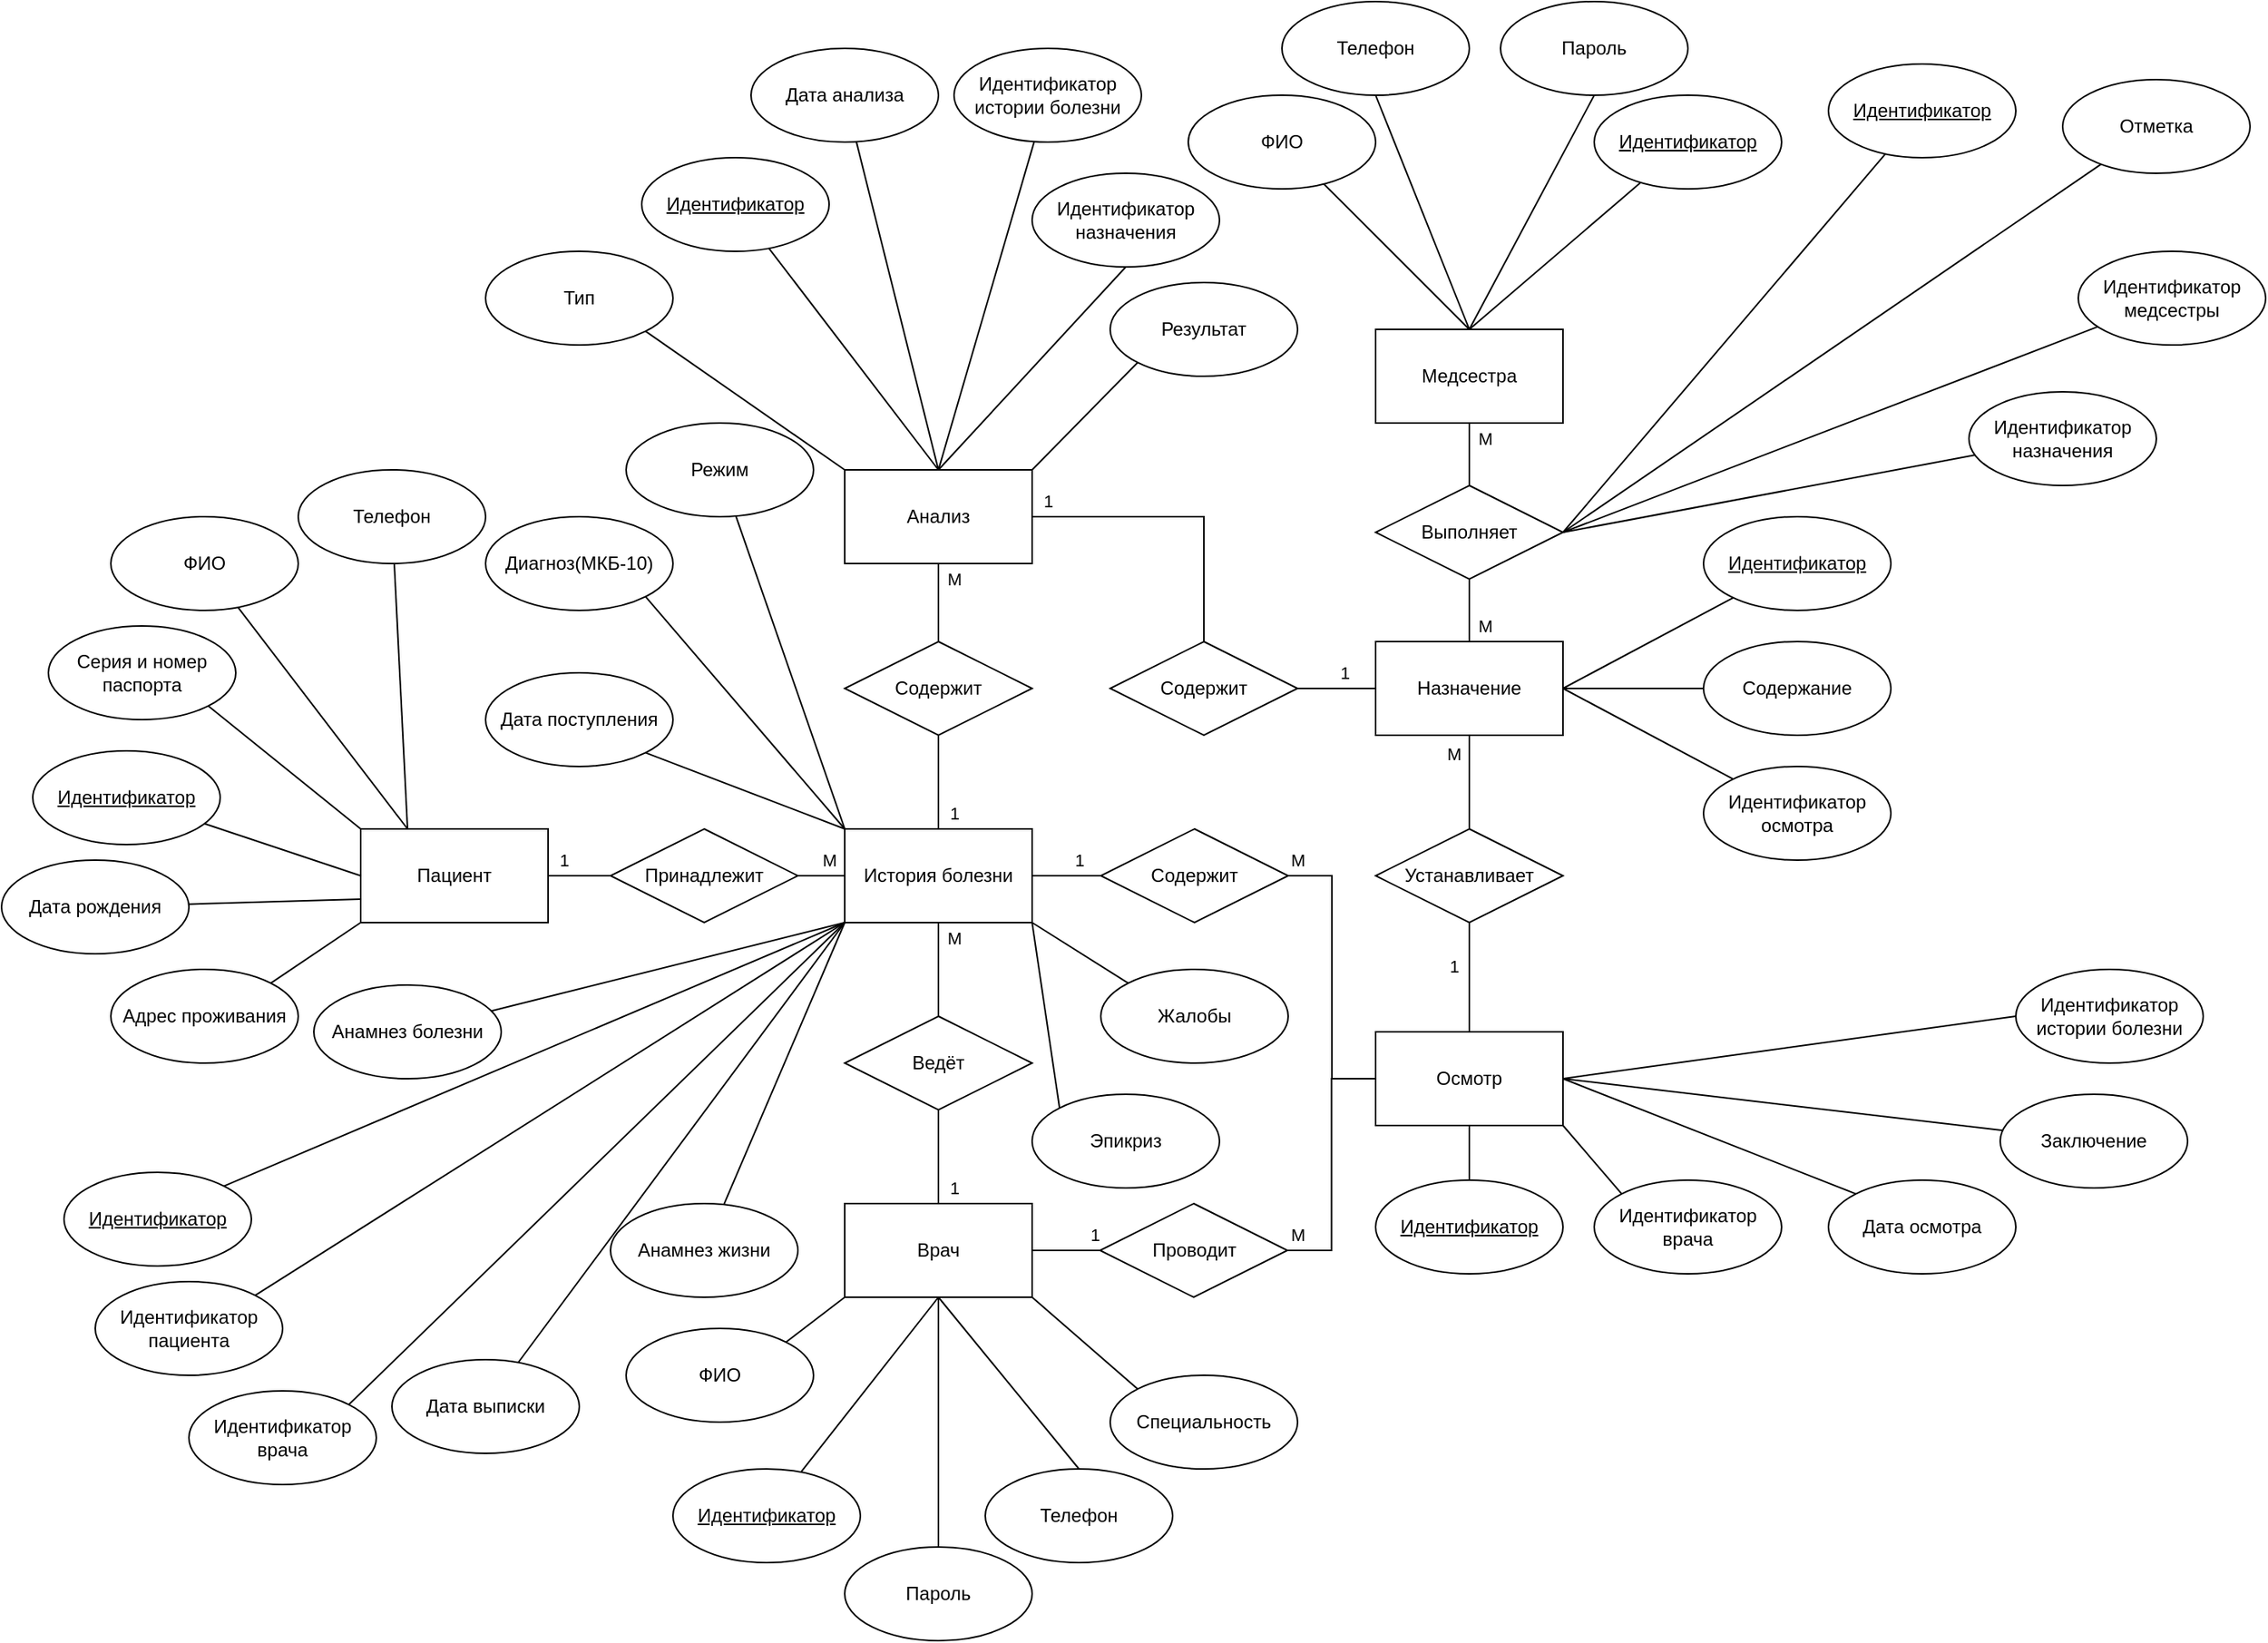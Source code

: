 <mxfile version="23.1.5" type="device">
  <diagram name="Страница — 1" id="YeDJCERSgLuDIS_r1-tO">
    <mxGraphModel dx="2514" dy="2209" grid="1" gridSize="10" guides="1" tooltips="1" connect="1" arrows="1" fold="1" page="1" pageScale="1" pageWidth="827" pageHeight="1169" math="0" shadow="0">
      <root>
        <mxCell id="0" />
        <mxCell id="1" parent="0" />
        <mxCell id="ureETH7xmbNXMge06_gJ-22" value="1" style="edgeStyle=orthogonalEdgeStyle;rounded=0;orthogonalLoop=1;jettySize=auto;html=1;entryX=0;entryY=0.5;entryDx=0;entryDy=0;endArrow=none;endFill=0;" edge="1" parent="1" source="ureETH7xmbNXMge06_gJ-1" target="ureETH7xmbNXMge06_gJ-21">
          <mxGeometry x="-0.5" y="10" relative="1" as="geometry">
            <mxPoint as="offset" />
          </mxGeometry>
        </mxCell>
        <mxCell id="ureETH7xmbNXMge06_gJ-1" value="Пациент" style="rounded=0;whiteSpace=wrap;html=1;" vertex="1" parent="1">
          <mxGeometry x="-60" y="300" width="120" height="60" as="geometry" />
        </mxCell>
        <mxCell id="ureETH7xmbNXMge06_gJ-52" value="1" style="edgeStyle=orthogonalEdgeStyle;rounded=0;orthogonalLoop=1;jettySize=auto;html=1;entryX=0;entryY=0.5;entryDx=0;entryDy=0;endArrow=none;endFill=0;" edge="1" parent="1" source="ureETH7xmbNXMge06_gJ-2" target="ureETH7xmbNXMge06_gJ-50">
          <mxGeometry x="0.364" y="10" relative="1" as="geometry">
            <mxPoint as="offset" />
          </mxGeometry>
        </mxCell>
        <mxCell id="ureETH7xmbNXMge06_gJ-2" value="История болезни" style="rounded=0;whiteSpace=wrap;html=1;" vertex="1" parent="1">
          <mxGeometry x="250" y="300" width="120" height="60" as="geometry" />
        </mxCell>
        <mxCell id="ureETH7xmbNXMge06_gJ-36" value="1" style="edgeStyle=orthogonalEdgeStyle;rounded=0;orthogonalLoop=1;jettySize=auto;html=1;entryX=0.5;entryY=1;entryDx=0;entryDy=0;endArrow=none;endFill=0;" edge="1" parent="1" source="ureETH7xmbNXMge06_gJ-3" target="ureETH7xmbNXMge06_gJ-35">
          <mxGeometry x="0.2" y="10" relative="1" as="geometry">
            <Array as="points" />
            <mxPoint as="offset" />
          </mxGeometry>
        </mxCell>
        <mxCell id="ureETH7xmbNXMge06_gJ-3" value="Осмотр" style="rounded=0;whiteSpace=wrap;html=1;" vertex="1" parent="1">
          <mxGeometry x="590" y="430" width="120" height="60" as="geometry" />
        </mxCell>
        <mxCell id="ureETH7xmbNXMge06_gJ-61" value="1" style="edgeStyle=orthogonalEdgeStyle;rounded=0;orthogonalLoop=1;jettySize=auto;html=1;entryX=1;entryY=0.5;entryDx=0;entryDy=0;endArrow=none;endFill=0;" edge="1" parent="1" source="ureETH7xmbNXMge06_gJ-6" target="ureETH7xmbNXMge06_gJ-60">
          <mxGeometry x="-0.2" y="-10" relative="1" as="geometry">
            <mxPoint as="offset" />
          </mxGeometry>
        </mxCell>
        <mxCell id="ureETH7xmbNXMge06_gJ-6" value="Назначение" style="rounded=0;whiteSpace=wrap;html=1;" vertex="1" parent="1">
          <mxGeometry x="590" y="180" width="120" height="60" as="geometry" />
        </mxCell>
        <mxCell id="ureETH7xmbNXMge06_gJ-57" value="М" style="edgeStyle=orthogonalEdgeStyle;rounded=0;orthogonalLoop=1;jettySize=auto;html=1;entryX=0.5;entryY=0;entryDx=0;entryDy=0;endArrow=none;endFill=0;" edge="1" parent="1" source="ureETH7xmbNXMge06_gJ-7" target="ureETH7xmbNXMge06_gJ-28">
          <mxGeometry x="-0.6" y="10" relative="1" as="geometry">
            <mxPoint as="offset" />
          </mxGeometry>
        </mxCell>
        <mxCell id="ureETH7xmbNXMge06_gJ-7" value="Анализ" style="rounded=0;whiteSpace=wrap;html=1;" vertex="1" parent="1">
          <mxGeometry x="250" y="70" width="120" height="60" as="geometry" />
        </mxCell>
        <mxCell id="ureETH7xmbNXMge06_gJ-55" value="М" style="edgeStyle=orthogonalEdgeStyle;rounded=0;orthogonalLoop=1;jettySize=auto;html=1;entryX=0.5;entryY=0;entryDx=0;entryDy=0;endArrow=none;endFill=0;" edge="1" parent="1" source="ureETH7xmbNXMge06_gJ-8" target="ureETH7xmbNXMge06_gJ-25">
          <mxGeometry x="-0.5" y="10" relative="1" as="geometry">
            <mxPoint as="offset" />
          </mxGeometry>
        </mxCell>
        <mxCell id="ureETH7xmbNXMge06_gJ-8" value="Медсестра" style="rounded=0;whiteSpace=wrap;html=1;" vertex="1" parent="1">
          <mxGeometry x="590" y="-20" width="120" height="60" as="geometry" />
        </mxCell>
        <mxCell id="ureETH7xmbNXMge06_gJ-18" value="1" style="edgeStyle=orthogonalEdgeStyle;rounded=0;orthogonalLoop=1;jettySize=auto;html=1;entryX=0.5;entryY=1;entryDx=0;entryDy=0;endArrow=none;endFill=0;" edge="1" parent="1" source="ureETH7xmbNXMge06_gJ-9" target="ureETH7xmbNXMge06_gJ-17">
          <mxGeometry x="-0.667" y="-10" relative="1" as="geometry">
            <mxPoint as="offset" />
          </mxGeometry>
        </mxCell>
        <mxCell id="ureETH7xmbNXMge06_gJ-51" value="1" style="edgeStyle=orthogonalEdgeStyle;rounded=0;orthogonalLoop=1;jettySize=auto;html=1;entryX=0;entryY=0.5;entryDx=0;entryDy=0;endArrow=none;endFill=0;" edge="1" parent="1" source="ureETH7xmbNXMge06_gJ-9" target="ureETH7xmbNXMge06_gJ-29">
          <mxGeometry x="0.839" y="10" relative="1" as="geometry">
            <mxPoint as="offset" />
          </mxGeometry>
        </mxCell>
        <mxCell id="ureETH7xmbNXMge06_gJ-9" value="Врач" style="rounded=0;whiteSpace=wrap;html=1;" vertex="1" parent="1">
          <mxGeometry x="250" y="540" width="120" height="60" as="geometry" />
        </mxCell>
        <mxCell id="ureETH7xmbNXMge06_gJ-19" value="М" style="edgeStyle=orthogonalEdgeStyle;rounded=0;orthogonalLoop=1;jettySize=auto;html=1;entryX=0.5;entryY=1;entryDx=0;entryDy=0;endArrow=none;endFill=0;" edge="1" parent="1" source="ureETH7xmbNXMge06_gJ-17" target="ureETH7xmbNXMge06_gJ-2">
          <mxGeometry x="0.667" y="-10" relative="1" as="geometry">
            <mxPoint as="offset" />
          </mxGeometry>
        </mxCell>
        <mxCell id="ureETH7xmbNXMge06_gJ-17" value="Ведёт" style="rhombus;whiteSpace=wrap;html=1;" vertex="1" parent="1">
          <mxGeometry x="250" y="420" width="120" height="60" as="geometry" />
        </mxCell>
        <mxCell id="ureETH7xmbNXMge06_gJ-23" value="М" style="edgeStyle=orthogonalEdgeStyle;rounded=0;orthogonalLoop=1;jettySize=auto;html=1;entryX=0;entryY=0.5;entryDx=0;entryDy=0;endArrow=none;endFill=0;" edge="1" parent="1" source="ureETH7xmbNXMge06_gJ-21" target="ureETH7xmbNXMge06_gJ-2">
          <mxGeometry x="0.6" y="10" relative="1" as="geometry">
            <mxPoint as="offset" />
          </mxGeometry>
        </mxCell>
        <mxCell id="ureETH7xmbNXMge06_gJ-21" value="Принадлежит" style="rhombus;whiteSpace=wrap;html=1;" vertex="1" parent="1">
          <mxGeometry x="100" y="300" width="120" height="60" as="geometry" />
        </mxCell>
        <mxCell id="ureETH7xmbNXMge06_gJ-56" value="М" style="edgeStyle=orthogonalEdgeStyle;rounded=0;orthogonalLoop=1;jettySize=auto;html=1;entryX=0.5;entryY=0;entryDx=0;entryDy=0;endArrow=none;endFill=0;" edge="1" parent="1" source="ureETH7xmbNXMge06_gJ-25" target="ureETH7xmbNXMge06_gJ-6">
          <mxGeometry x="0.5" y="10" relative="1" as="geometry">
            <mxPoint as="offset" />
          </mxGeometry>
        </mxCell>
        <mxCell id="ureETH7xmbNXMge06_gJ-25" value="Выполняет" style="rhombus;whiteSpace=wrap;html=1;" vertex="1" parent="1">
          <mxGeometry x="590" y="80" width="120" height="60" as="geometry" />
        </mxCell>
        <mxCell id="ureETH7xmbNXMge06_gJ-58" value="1" style="edgeStyle=orthogonalEdgeStyle;rounded=0;orthogonalLoop=1;jettySize=auto;html=1;entryX=0.5;entryY=0;entryDx=0;entryDy=0;endArrow=none;endFill=0;" edge="1" parent="1" source="ureETH7xmbNXMge06_gJ-28" target="ureETH7xmbNXMge06_gJ-2">
          <mxGeometry x="0.667" y="10" relative="1" as="geometry">
            <mxPoint as="offset" />
          </mxGeometry>
        </mxCell>
        <mxCell id="ureETH7xmbNXMge06_gJ-28" value="Содержит" style="rhombus;whiteSpace=wrap;html=1;" vertex="1" parent="1">
          <mxGeometry x="250" y="180" width="120" height="60" as="geometry" />
        </mxCell>
        <mxCell id="ureETH7xmbNXMge06_gJ-34" value="М" style="edgeStyle=orthogonalEdgeStyle;rounded=0;orthogonalLoop=1;jettySize=auto;html=1;entryX=0;entryY=0.5;entryDx=0;entryDy=0;endArrow=none;endFill=0;" edge="1" parent="1" source="ureETH7xmbNXMge06_gJ-29" target="ureETH7xmbNXMge06_gJ-3">
          <mxGeometry x="-0.922" y="10" relative="1" as="geometry">
            <mxPoint as="offset" />
          </mxGeometry>
        </mxCell>
        <mxCell id="ureETH7xmbNXMge06_gJ-29" value="Проводит" style="rhombus;whiteSpace=wrap;html=1;" vertex="1" parent="1">
          <mxGeometry x="413.5" y="540" width="120" height="60" as="geometry" />
        </mxCell>
        <mxCell id="ureETH7xmbNXMge06_gJ-37" value="М" style="edgeStyle=orthogonalEdgeStyle;rounded=0;orthogonalLoop=1;jettySize=auto;html=1;entryX=0.5;entryY=1;entryDx=0;entryDy=0;endArrow=none;endFill=0;" edge="1" parent="1" source="ureETH7xmbNXMge06_gJ-35" target="ureETH7xmbNXMge06_gJ-6">
          <mxGeometry x="0.6" y="10" relative="1" as="geometry">
            <Array as="points">
              <mxPoint x="650" y="260" />
              <mxPoint x="650" y="260" />
            </Array>
            <mxPoint as="offset" />
          </mxGeometry>
        </mxCell>
        <mxCell id="ureETH7xmbNXMge06_gJ-35" value="Устанавливает" style="rhombus;whiteSpace=wrap;html=1;" vertex="1" parent="1">
          <mxGeometry x="590" y="300" width="120" height="60" as="geometry" />
        </mxCell>
        <mxCell id="ureETH7xmbNXMge06_gJ-54" value="М" style="edgeStyle=orthogonalEdgeStyle;rounded=0;orthogonalLoop=1;jettySize=auto;html=1;entryX=0;entryY=0.5;entryDx=0;entryDy=0;endArrow=none;endFill=0;" edge="1" parent="1" source="ureETH7xmbNXMge06_gJ-50" target="ureETH7xmbNXMge06_gJ-3">
          <mxGeometry x="-0.935" y="10" relative="1" as="geometry">
            <mxPoint as="offset" />
          </mxGeometry>
        </mxCell>
        <mxCell id="ureETH7xmbNXMge06_gJ-50" value="Содержит" style="rhombus;whiteSpace=wrap;html=1;" vertex="1" parent="1">
          <mxGeometry x="414" y="300" width="120" height="60" as="geometry" />
        </mxCell>
        <mxCell id="ureETH7xmbNXMge06_gJ-62" value="1" style="edgeStyle=orthogonalEdgeStyle;rounded=0;orthogonalLoop=1;jettySize=auto;html=1;entryX=1;entryY=0.5;entryDx=0;entryDy=0;endArrow=none;endFill=0;" edge="1" parent="1" source="ureETH7xmbNXMge06_gJ-60" target="ureETH7xmbNXMge06_gJ-7">
          <mxGeometry x="0.895" y="-10" relative="1" as="geometry">
            <Array as="points">
              <mxPoint x="480" y="100" />
            </Array>
            <mxPoint as="offset" />
          </mxGeometry>
        </mxCell>
        <mxCell id="ureETH7xmbNXMge06_gJ-60" value="Содержит" style="rhombus;whiteSpace=wrap;html=1;" vertex="1" parent="1">
          <mxGeometry x="420" y="180" width="120" height="60" as="geometry" />
        </mxCell>
        <mxCell id="ureETH7xmbNXMge06_gJ-64" style="rounded=0;orthogonalLoop=1;jettySize=auto;html=1;entryX=0;entryY=0.5;entryDx=0;entryDy=0;endArrow=none;endFill=0;" edge="1" parent="1" source="ureETH7xmbNXMge06_gJ-63" target="ureETH7xmbNXMge06_gJ-1">
          <mxGeometry relative="1" as="geometry" />
        </mxCell>
        <mxCell id="ureETH7xmbNXMge06_gJ-63" value="&lt;u&gt;Идентификатор&lt;/u&gt;" style="ellipse;whiteSpace=wrap;html=1;" vertex="1" parent="1">
          <mxGeometry x="-270" y="250" width="120" height="60" as="geometry" />
        </mxCell>
        <mxCell id="ureETH7xmbNXMge06_gJ-66" style="rounded=0;orthogonalLoop=1;jettySize=auto;html=1;entryX=0.5;entryY=1;entryDx=0;entryDy=0;endArrow=none;endFill=0;" edge="1" parent="1" source="ureETH7xmbNXMge06_gJ-65" target="ureETH7xmbNXMge06_gJ-9">
          <mxGeometry relative="1" as="geometry" />
        </mxCell>
        <mxCell id="ureETH7xmbNXMge06_gJ-65" value="&lt;u&gt;Идентификатор&lt;/u&gt;" style="ellipse;whiteSpace=wrap;html=1;" vertex="1" parent="1">
          <mxGeometry x="140" y="710" width="120" height="60" as="geometry" />
        </mxCell>
        <mxCell id="ureETH7xmbNXMge06_gJ-68" style="rounded=0;orthogonalLoop=1;jettySize=auto;html=1;entryX=0.5;entryY=1;entryDx=0;entryDy=0;endArrow=none;endFill=0;" edge="1" parent="1" source="ureETH7xmbNXMge06_gJ-67" target="ureETH7xmbNXMge06_gJ-3">
          <mxGeometry relative="1" as="geometry" />
        </mxCell>
        <mxCell id="ureETH7xmbNXMge06_gJ-67" value="&lt;u&gt;Идентификатор&lt;/u&gt;" style="ellipse;whiteSpace=wrap;html=1;" vertex="1" parent="1">
          <mxGeometry x="590" y="525" width="120" height="60" as="geometry" />
        </mxCell>
        <mxCell id="ureETH7xmbNXMge06_gJ-70" style="rounded=0;orthogonalLoop=1;jettySize=auto;html=1;entryX=1;entryY=0.5;entryDx=0;entryDy=0;endArrow=none;endFill=0;" edge="1" parent="1" source="ureETH7xmbNXMge06_gJ-69" target="ureETH7xmbNXMge06_gJ-6">
          <mxGeometry relative="1" as="geometry" />
        </mxCell>
        <mxCell id="ureETH7xmbNXMge06_gJ-69" value="&lt;u&gt;Идентификатор&lt;/u&gt;" style="ellipse;whiteSpace=wrap;html=1;" vertex="1" parent="1">
          <mxGeometry x="800" y="100" width="120" height="60" as="geometry" />
        </mxCell>
        <mxCell id="ureETH7xmbNXMge06_gJ-72" style="rounded=0;orthogonalLoop=1;jettySize=auto;html=1;entryX=0.5;entryY=0;entryDx=0;entryDy=0;endArrow=none;endFill=0;" edge="1" parent="1" source="ureETH7xmbNXMge06_gJ-71" target="ureETH7xmbNXMge06_gJ-8">
          <mxGeometry relative="1" as="geometry" />
        </mxCell>
        <mxCell id="ureETH7xmbNXMge06_gJ-71" value="&lt;u&gt;Идентификатор&lt;/u&gt;" style="ellipse;whiteSpace=wrap;html=1;" vertex="1" parent="1">
          <mxGeometry x="730" y="-170" width="120" height="60" as="geometry" />
        </mxCell>
        <mxCell id="ureETH7xmbNXMge06_gJ-74" style="rounded=0;orthogonalLoop=1;jettySize=auto;html=1;entryX=0.5;entryY=0;entryDx=0;entryDy=0;endArrow=none;endFill=0;" edge="1" parent="1" source="ureETH7xmbNXMge06_gJ-73" target="ureETH7xmbNXMge06_gJ-7">
          <mxGeometry relative="1" as="geometry" />
        </mxCell>
        <mxCell id="ureETH7xmbNXMge06_gJ-73" value="&lt;u&gt;Идентификатор&lt;/u&gt;" style="ellipse;whiteSpace=wrap;html=1;" vertex="1" parent="1">
          <mxGeometry x="120" y="-130" width="120" height="60" as="geometry" />
        </mxCell>
        <mxCell id="ureETH7xmbNXMge06_gJ-76" style="rounded=0;orthogonalLoop=1;jettySize=auto;html=1;exitX=1;exitY=0;exitDx=0;exitDy=0;entryX=0;entryY=1;entryDx=0;entryDy=0;endArrow=none;endFill=0;" edge="1" parent="1" source="ureETH7xmbNXMge06_gJ-75" target="ureETH7xmbNXMge06_gJ-2">
          <mxGeometry relative="1" as="geometry" />
        </mxCell>
        <mxCell id="ureETH7xmbNXMge06_gJ-75" value="&lt;u&gt;Идентификатор&lt;/u&gt;" style="ellipse;whiteSpace=wrap;html=1;" vertex="1" parent="1">
          <mxGeometry x="-250" y="520" width="120" height="60" as="geometry" />
        </mxCell>
        <mxCell id="ureETH7xmbNXMge06_gJ-81" style="rounded=0;orthogonalLoop=1;jettySize=auto;html=1;exitX=1;exitY=1;exitDx=0;exitDy=0;entryX=0;entryY=0;entryDx=0;entryDy=0;endArrow=none;endFill=0;" edge="1" parent="1" source="ureETH7xmbNXMge06_gJ-77" target="ureETH7xmbNXMge06_gJ-1">
          <mxGeometry relative="1" as="geometry" />
        </mxCell>
        <mxCell id="ureETH7xmbNXMge06_gJ-77" value="Серия и номер паспорта" style="ellipse;whiteSpace=wrap;html=1;" vertex="1" parent="1">
          <mxGeometry x="-260" y="170" width="120" height="60" as="geometry" />
        </mxCell>
        <mxCell id="ureETH7xmbNXMge06_gJ-82" style="rounded=0;orthogonalLoop=1;jettySize=auto;html=1;entryX=0.25;entryY=0;entryDx=0;entryDy=0;endArrow=none;endFill=0;" edge="1" parent="1" source="ureETH7xmbNXMge06_gJ-80" target="ureETH7xmbNXMge06_gJ-1">
          <mxGeometry relative="1" as="geometry" />
        </mxCell>
        <mxCell id="ureETH7xmbNXMge06_gJ-80" value="ФИО" style="ellipse;whiteSpace=wrap;html=1;" vertex="1" parent="1">
          <mxGeometry x="-220" y="100" width="120" height="60" as="geometry" />
        </mxCell>
        <mxCell id="ureETH7xmbNXMge06_gJ-84" style="rounded=0;orthogonalLoop=1;jettySize=auto;html=1;exitX=1;exitY=1;exitDx=0;exitDy=0;entryX=0;entryY=0;entryDx=0;entryDy=0;endArrow=none;endFill=0;" edge="1" parent="1" source="ureETH7xmbNXMge06_gJ-83" target="ureETH7xmbNXMge06_gJ-2">
          <mxGeometry relative="1" as="geometry" />
        </mxCell>
        <mxCell id="ureETH7xmbNXMge06_gJ-83" value="Дата поступления" style="ellipse;whiteSpace=wrap;html=1;" vertex="1" parent="1">
          <mxGeometry x="20" y="200" width="120" height="60" as="geometry" />
        </mxCell>
        <mxCell id="ureETH7xmbNXMge06_gJ-86" style="rounded=0;orthogonalLoop=1;jettySize=auto;html=1;exitX=1;exitY=1;exitDx=0;exitDy=0;endArrow=none;endFill=0;" edge="1" parent="1" source="ureETH7xmbNXMge06_gJ-85">
          <mxGeometry relative="1" as="geometry">
            <mxPoint x="250" y="300" as="targetPoint" />
          </mxGeometry>
        </mxCell>
        <mxCell id="ureETH7xmbNXMge06_gJ-85" value="Диагноз(МКБ-10)" style="ellipse;whiteSpace=wrap;html=1;" vertex="1" parent="1">
          <mxGeometry x="20" y="100" width="120" height="60" as="geometry" />
        </mxCell>
        <mxCell id="ureETH7xmbNXMge06_gJ-90" style="rounded=0;orthogonalLoop=1;jettySize=auto;html=1;endArrow=none;endFill=0;" edge="1" parent="1" source="ureETH7xmbNXMge06_gJ-87">
          <mxGeometry relative="1" as="geometry">
            <mxPoint x="250" y="360" as="targetPoint" />
          </mxGeometry>
        </mxCell>
        <mxCell id="ureETH7xmbNXMge06_gJ-87" value="Анамнез жизни" style="ellipse;whiteSpace=wrap;html=1;" vertex="1" parent="1">
          <mxGeometry x="100" y="540" width="120" height="60" as="geometry" />
        </mxCell>
        <mxCell id="ureETH7xmbNXMge06_gJ-89" style="rounded=0;orthogonalLoop=1;jettySize=auto;html=1;endArrow=none;endFill=0;" edge="1" parent="1" source="ureETH7xmbNXMge06_gJ-88">
          <mxGeometry relative="1" as="geometry">
            <mxPoint x="250" y="360" as="targetPoint" />
          </mxGeometry>
        </mxCell>
        <mxCell id="ureETH7xmbNXMge06_gJ-88" value="Анамнез болезни" style="ellipse;whiteSpace=wrap;html=1;" vertex="1" parent="1">
          <mxGeometry x="-90" y="400" width="120" height="60" as="geometry" />
        </mxCell>
        <mxCell id="ureETH7xmbNXMge06_gJ-92" style="rounded=0;orthogonalLoop=1;jettySize=auto;html=1;exitX=0;exitY=0;exitDx=0;exitDy=0;entryX=1;entryY=1;entryDx=0;entryDy=0;endArrow=none;endFill=0;" edge="1" parent="1" source="ureETH7xmbNXMge06_gJ-91" target="ureETH7xmbNXMge06_gJ-2">
          <mxGeometry relative="1" as="geometry" />
        </mxCell>
        <mxCell id="ureETH7xmbNXMge06_gJ-91" value="Жалобы" style="ellipse;whiteSpace=wrap;html=1;" vertex="1" parent="1">
          <mxGeometry x="414" y="390" width="120" height="60" as="geometry" />
        </mxCell>
        <mxCell id="ureETH7xmbNXMge06_gJ-94" style="rounded=0;orthogonalLoop=1;jettySize=auto;html=1;entryX=0;entryY=0;entryDx=0;entryDy=0;endArrow=none;endFill=0;" edge="1" parent="1" source="ureETH7xmbNXMge06_gJ-93" target="ureETH7xmbNXMge06_gJ-2">
          <mxGeometry relative="1" as="geometry" />
        </mxCell>
        <mxCell id="ureETH7xmbNXMge06_gJ-93" value="Режим" style="ellipse;whiteSpace=wrap;html=1;" vertex="1" parent="1">
          <mxGeometry x="110" y="40" width="120" height="60" as="geometry" />
        </mxCell>
        <mxCell id="ureETH7xmbNXMge06_gJ-97" style="rounded=0;orthogonalLoop=1;jettySize=auto;html=1;exitX=0;exitY=0;exitDx=0;exitDy=0;entryX=1;entryY=1;entryDx=0;entryDy=0;endArrow=none;endFill=0;" edge="1" parent="1" source="ureETH7xmbNXMge06_gJ-96" target="ureETH7xmbNXMge06_gJ-2">
          <mxGeometry relative="1" as="geometry" />
        </mxCell>
        <mxCell id="ureETH7xmbNXMge06_gJ-96" value="Эпикриз" style="ellipse;whiteSpace=wrap;html=1;" vertex="1" parent="1">
          <mxGeometry x="370" y="470" width="120" height="60" as="geometry" />
        </mxCell>
        <mxCell id="ureETH7xmbNXMge06_gJ-106" style="rounded=0;orthogonalLoop=1;jettySize=auto;html=1;exitX=1;exitY=0;exitDx=0;exitDy=0;entryX=0;entryY=1;entryDx=0;entryDy=0;endArrow=none;endFill=0;" edge="1" parent="1" source="ureETH7xmbNXMge06_gJ-98" target="ureETH7xmbNXMge06_gJ-9">
          <mxGeometry relative="1" as="geometry" />
        </mxCell>
        <mxCell id="ureETH7xmbNXMge06_gJ-98" value="ФИО" style="ellipse;whiteSpace=wrap;html=1;" vertex="1" parent="1">
          <mxGeometry x="110" y="620" width="120" height="60" as="geometry" />
        </mxCell>
        <mxCell id="ureETH7xmbNXMge06_gJ-107" style="rounded=0;orthogonalLoop=1;jettySize=auto;html=1;exitX=0;exitY=0;exitDx=0;exitDy=0;entryX=1;entryY=1;entryDx=0;entryDy=0;endArrow=none;endFill=0;" edge="1" parent="1" source="ureETH7xmbNXMge06_gJ-99" target="ureETH7xmbNXMge06_gJ-9">
          <mxGeometry relative="1" as="geometry" />
        </mxCell>
        <mxCell id="ureETH7xmbNXMge06_gJ-99" value="Специальность" style="ellipse;whiteSpace=wrap;html=1;" vertex="1" parent="1">
          <mxGeometry x="420" y="650" width="120" height="60" as="geometry" />
        </mxCell>
        <mxCell id="ureETH7xmbNXMge06_gJ-109" style="rounded=0;orthogonalLoop=1;jettySize=auto;html=1;exitX=0.5;exitY=0;exitDx=0;exitDy=0;entryX=0.5;entryY=1;entryDx=0;entryDy=0;endArrow=none;endFill=0;" edge="1" parent="1" source="ureETH7xmbNXMge06_gJ-100" target="ureETH7xmbNXMge06_gJ-9">
          <mxGeometry relative="1" as="geometry" />
        </mxCell>
        <mxCell id="ureETH7xmbNXMge06_gJ-100" value="Телефон" style="ellipse;whiteSpace=wrap;html=1;" vertex="1" parent="1">
          <mxGeometry x="340" y="710" width="120" height="60" as="geometry" />
        </mxCell>
        <mxCell id="ureETH7xmbNXMge06_gJ-103" style="rounded=0;orthogonalLoop=1;jettySize=auto;html=1;exitX=1;exitY=0;exitDx=0;exitDy=0;entryX=0;entryY=1;entryDx=0;entryDy=0;endArrow=none;endFill=0;" edge="1" parent="1" source="ureETH7xmbNXMge06_gJ-102" target="ureETH7xmbNXMge06_gJ-1">
          <mxGeometry relative="1" as="geometry" />
        </mxCell>
        <mxCell id="ureETH7xmbNXMge06_gJ-102" value="Адрес проживания" style="ellipse;whiteSpace=wrap;html=1;" vertex="1" parent="1">
          <mxGeometry x="-220" y="390" width="120" height="60" as="geometry" />
        </mxCell>
        <mxCell id="ureETH7xmbNXMge06_gJ-112" style="rounded=0;orthogonalLoop=1;jettySize=auto;html=1;entryX=1;entryY=0.5;entryDx=0;entryDy=0;endArrow=none;endFill=0;" edge="1" parent="1" source="ureETH7xmbNXMge06_gJ-105" target="ureETH7xmbNXMge06_gJ-6">
          <mxGeometry relative="1" as="geometry" />
        </mxCell>
        <mxCell id="ureETH7xmbNXMge06_gJ-105" value="Содержание" style="ellipse;whiteSpace=wrap;html=1;" vertex="1" parent="1">
          <mxGeometry x="800" y="180" width="120" height="60" as="geometry" />
        </mxCell>
        <mxCell id="ureETH7xmbNXMge06_gJ-114" style="rounded=0;orthogonalLoop=1;jettySize=auto;html=1;entryX=1;entryY=0.5;entryDx=0;entryDy=0;endArrow=none;endFill=0;" edge="1" parent="1" source="ureETH7xmbNXMge06_gJ-113" target="ureETH7xmbNXMge06_gJ-6">
          <mxGeometry relative="1" as="geometry" />
        </mxCell>
        <mxCell id="ureETH7xmbNXMge06_gJ-113" value="Идентификатор осмотра" style="ellipse;whiteSpace=wrap;html=1;" vertex="1" parent="1">
          <mxGeometry x="800" y="260" width="120" height="60" as="geometry" />
        </mxCell>
        <mxCell id="ureETH7xmbNXMge06_gJ-117" style="rounded=0;orthogonalLoop=1;jettySize=auto;html=1;exitX=1;exitY=1;exitDx=0;exitDy=0;entryX=0;entryY=0;entryDx=0;entryDy=0;endArrow=none;endFill=0;" edge="1" parent="1" source="ureETH7xmbNXMge06_gJ-115" target="ureETH7xmbNXMge06_gJ-7">
          <mxGeometry relative="1" as="geometry" />
        </mxCell>
        <mxCell id="ureETH7xmbNXMge06_gJ-115" value="Тип" style="ellipse;whiteSpace=wrap;html=1;" vertex="1" parent="1">
          <mxGeometry x="20" y="-70" width="120" height="60" as="geometry" />
        </mxCell>
        <mxCell id="ureETH7xmbNXMge06_gJ-118" style="rounded=0;orthogonalLoop=1;jettySize=auto;html=1;exitX=0;exitY=1;exitDx=0;exitDy=0;entryX=1;entryY=0;entryDx=0;entryDy=0;endArrow=none;endFill=0;" edge="1" parent="1" source="ureETH7xmbNXMge06_gJ-116" target="ureETH7xmbNXMge06_gJ-7">
          <mxGeometry relative="1" as="geometry" />
        </mxCell>
        <mxCell id="ureETH7xmbNXMge06_gJ-116" value="Результат" style="ellipse;whiteSpace=wrap;html=1;" vertex="1" parent="1">
          <mxGeometry x="420" y="-50" width="120" height="60" as="geometry" />
        </mxCell>
        <mxCell id="ureETH7xmbNXMge06_gJ-128" style="rounded=0;orthogonalLoop=1;jettySize=auto;html=1;exitX=0.5;exitY=1;exitDx=0;exitDy=0;entryX=0.5;entryY=0;entryDx=0;entryDy=0;endArrow=none;endFill=0;" edge="1" parent="1" source="ureETH7xmbNXMge06_gJ-119" target="ureETH7xmbNXMge06_gJ-7">
          <mxGeometry relative="1" as="geometry" />
        </mxCell>
        <mxCell id="ureETH7xmbNXMge06_gJ-119" value="Идентификатор&lt;br&gt;назначения" style="ellipse;whiteSpace=wrap;html=1;" vertex="1" parent="1">
          <mxGeometry x="370" y="-120" width="120" height="60" as="geometry" />
        </mxCell>
        <mxCell id="ureETH7xmbNXMge06_gJ-121" style="rounded=0;orthogonalLoop=1;jettySize=auto;html=1;entryX=0.5;entryY=0;entryDx=0;entryDy=0;endArrow=none;endFill=0;" edge="1" parent="1" source="ureETH7xmbNXMge06_gJ-120" target="ureETH7xmbNXMge06_gJ-8">
          <mxGeometry relative="1" as="geometry" />
        </mxCell>
        <mxCell id="ureETH7xmbNXMge06_gJ-120" value="ФИО" style="ellipse;whiteSpace=wrap;html=1;" vertex="1" parent="1">
          <mxGeometry x="470" y="-170" width="120" height="60" as="geometry" />
        </mxCell>
        <mxCell id="ureETH7xmbNXMge06_gJ-123" style="rounded=0;orthogonalLoop=1;jettySize=auto;html=1;entryX=1;entryY=0.5;entryDx=0;entryDy=0;endArrow=none;endFill=0;" edge="1" parent="1" source="ureETH7xmbNXMge06_gJ-122" target="ureETH7xmbNXMge06_gJ-25">
          <mxGeometry relative="1" as="geometry" />
        </mxCell>
        <mxCell id="ureETH7xmbNXMge06_gJ-122" value="&lt;u&gt;Идентификатор&lt;/u&gt;" style="ellipse;whiteSpace=wrap;html=1;" vertex="1" parent="1">
          <mxGeometry x="880" y="-190" width="120" height="60" as="geometry" />
        </mxCell>
        <mxCell id="ureETH7xmbNXMge06_gJ-125" style="rounded=0;orthogonalLoop=1;jettySize=auto;html=1;entryX=1;entryY=0.5;entryDx=0;entryDy=0;endArrow=none;endFill=0;" edge="1" parent="1" source="ureETH7xmbNXMge06_gJ-124" target="ureETH7xmbNXMge06_gJ-25">
          <mxGeometry relative="1" as="geometry" />
        </mxCell>
        <mxCell id="ureETH7xmbNXMge06_gJ-124" value="Отметка" style="ellipse;whiteSpace=wrap;html=1;" vertex="1" parent="1">
          <mxGeometry x="1030" y="-180" width="120" height="60" as="geometry" />
        </mxCell>
        <mxCell id="ureETH7xmbNXMge06_gJ-127" style="rounded=0;orthogonalLoop=1;jettySize=auto;html=1;endArrow=none;endFill=0;entryX=1;entryY=0.5;entryDx=0;entryDy=0;" edge="1" parent="1" source="ureETH7xmbNXMge06_gJ-126" target="ureETH7xmbNXMge06_gJ-25">
          <mxGeometry relative="1" as="geometry" />
        </mxCell>
        <mxCell id="ureETH7xmbNXMge06_gJ-126" value="Идентификатор&lt;br&gt;назначения" style="ellipse;whiteSpace=wrap;html=1;" vertex="1" parent="1">
          <mxGeometry x="970" y="20" width="120" height="60" as="geometry" />
        </mxCell>
        <mxCell id="ureETH7xmbNXMge06_gJ-136" style="rounded=0;orthogonalLoop=1;jettySize=auto;html=1;exitX=0;exitY=0;exitDx=0;exitDy=0;entryX=1;entryY=1;entryDx=0;entryDy=0;endArrow=none;endFill=0;" edge="1" parent="1" source="ureETH7xmbNXMge06_gJ-129" target="ureETH7xmbNXMge06_gJ-3">
          <mxGeometry relative="1" as="geometry" />
        </mxCell>
        <mxCell id="ureETH7xmbNXMge06_gJ-129" value="Идентификатор врача" style="ellipse;whiteSpace=wrap;html=1;" vertex="1" parent="1">
          <mxGeometry x="730" y="525" width="120" height="60" as="geometry" />
        </mxCell>
        <mxCell id="ureETH7xmbNXMge06_gJ-137" style="rounded=0;orthogonalLoop=1;jettySize=auto;html=1;exitX=0;exitY=0;exitDx=0;exitDy=0;entryX=1;entryY=0.5;entryDx=0;entryDy=0;endArrow=none;endFill=0;" edge="1" parent="1" source="ureETH7xmbNXMge06_gJ-130" target="ureETH7xmbNXMge06_gJ-3">
          <mxGeometry relative="1" as="geometry" />
        </mxCell>
        <mxCell id="ureETH7xmbNXMge06_gJ-130" value="Дата осмотра" style="ellipse;whiteSpace=wrap;html=1;" vertex="1" parent="1">
          <mxGeometry x="880" y="525" width="120" height="60" as="geometry" />
        </mxCell>
        <mxCell id="ureETH7xmbNXMge06_gJ-140" style="rounded=0;orthogonalLoop=1;jettySize=auto;html=1;entryX=0;entryY=1;entryDx=0;entryDy=0;endArrow=none;endFill=0;" edge="1" parent="1" source="ureETH7xmbNXMge06_gJ-131" target="ureETH7xmbNXMge06_gJ-2">
          <mxGeometry relative="1" as="geometry" />
        </mxCell>
        <mxCell id="ureETH7xmbNXMge06_gJ-131" value="Дата выписки" style="ellipse;whiteSpace=wrap;html=1;" vertex="1" parent="1">
          <mxGeometry x="-40" y="640" width="120" height="60" as="geometry" />
        </mxCell>
        <mxCell id="ureETH7xmbNXMge06_gJ-134" style="rounded=0;orthogonalLoop=1;jettySize=auto;html=1;exitX=0.5;exitY=1;exitDx=0;exitDy=0;endArrow=none;endFill=0;" edge="1" parent="1" source="ureETH7xmbNXMge06_gJ-132">
          <mxGeometry relative="1" as="geometry">
            <mxPoint x="650" y="-20" as="targetPoint" />
          </mxGeometry>
        </mxCell>
        <mxCell id="ureETH7xmbNXMge06_gJ-132" value="Телефон" style="ellipse;whiteSpace=wrap;html=1;" vertex="1" parent="1">
          <mxGeometry x="530" y="-230" width="120" height="60" as="geometry" />
        </mxCell>
        <mxCell id="ureETH7xmbNXMge06_gJ-139" style="rounded=0;orthogonalLoop=1;jettySize=auto;html=1;entryX=1;entryY=0.5;entryDx=0;entryDy=0;endArrow=none;endFill=0;" edge="1" parent="1" source="ureETH7xmbNXMge06_gJ-138" target="ureETH7xmbNXMge06_gJ-3">
          <mxGeometry relative="1" as="geometry" />
        </mxCell>
        <mxCell id="ureETH7xmbNXMge06_gJ-138" value="Заключение" style="ellipse;whiteSpace=wrap;html=1;" vertex="1" parent="1">
          <mxGeometry x="990" y="470" width="120" height="60" as="geometry" />
        </mxCell>
        <mxCell id="ureETH7xmbNXMge06_gJ-146" style="rounded=0;orthogonalLoop=1;jettySize=auto;html=1;exitX=1;exitY=0;exitDx=0;exitDy=0;entryX=0;entryY=1;entryDx=0;entryDy=0;endArrow=none;endFill=0;" edge="1" parent="1" source="ureETH7xmbNXMge06_gJ-141" target="ureETH7xmbNXMge06_gJ-2">
          <mxGeometry relative="1" as="geometry" />
        </mxCell>
        <mxCell id="ureETH7xmbNXMge06_gJ-141" value="Идентификатор пациента" style="ellipse;whiteSpace=wrap;html=1;" vertex="1" parent="1">
          <mxGeometry x="-230" y="590" width="120" height="60" as="geometry" />
        </mxCell>
        <mxCell id="ureETH7xmbNXMge06_gJ-147" style="rounded=0;orthogonalLoop=1;jettySize=auto;html=1;exitX=1;exitY=0;exitDx=0;exitDy=0;entryX=0;entryY=1;entryDx=0;entryDy=0;endArrow=none;endFill=0;" edge="1" parent="1" source="ureETH7xmbNXMge06_gJ-142" target="ureETH7xmbNXMge06_gJ-2">
          <mxGeometry relative="1" as="geometry" />
        </mxCell>
        <mxCell id="ureETH7xmbNXMge06_gJ-142" value="Идентификатор врача" style="ellipse;whiteSpace=wrap;html=1;" vertex="1" parent="1">
          <mxGeometry x="-170" y="660" width="120" height="60" as="geometry" />
        </mxCell>
        <mxCell id="ureETH7xmbNXMge06_gJ-148" style="rounded=0;orthogonalLoop=1;jettySize=auto;html=1;exitX=0;exitY=0.5;exitDx=0;exitDy=0;entryX=1;entryY=0.5;entryDx=0;entryDy=0;endArrow=none;endFill=0;" edge="1" parent="1" source="ureETH7xmbNXMge06_gJ-143" target="ureETH7xmbNXMge06_gJ-3">
          <mxGeometry relative="1" as="geometry" />
        </mxCell>
        <mxCell id="ureETH7xmbNXMge06_gJ-143" value="Идентификатор истории болезни" style="ellipse;whiteSpace=wrap;html=1;" vertex="1" parent="1">
          <mxGeometry x="1000" y="390" width="120" height="60" as="geometry" />
        </mxCell>
        <mxCell id="ureETH7xmbNXMge06_gJ-149" style="rounded=0;orthogonalLoop=1;jettySize=auto;html=1;entryX=1;entryY=0.5;entryDx=0;entryDy=0;endArrow=none;endFill=0;" edge="1" parent="1" source="ureETH7xmbNXMge06_gJ-144" target="ureETH7xmbNXMge06_gJ-25">
          <mxGeometry relative="1" as="geometry" />
        </mxCell>
        <mxCell id="ureETH7xmbNXMge06_gJ-144" value="Идентификатор медсестры" style="ellipse;whiteSpace=wrap;html=1;" vertex="1" parent="1">
          <mxGeometry x="1040" y="-70" width="120" height="60" as="geometry" />
        </mxCell>
        <mxCell id="ureETH7xmbNXMge06_gJ-150" style="rounded=0;orthogonalLoop=1;jettySize=auto;html=1;endArrow=none;endFill=0;" edge="1" parent="1" source="ureETH7xmbNXMge06_gJ-145">
          <mxGeometry relative="1" as="geometry">
            <mxPoint x="310" y="70" as="targetPoint" />
          </mxGeometry>
        </mxCell>
        <mxCell id="ureETH7xmbNXMge06_gJ-145" value="Идентификатор истории болезни" style="ellipse;whiteSpace=wrap;html=1;" vertex="1" parent="1">
          <mxGeometry x="320" y="-200" width="120" height="60" as="geometry" />
        </mxCell>
        <mxCell id="ureETH7xmbNXMge06_gJ-152" style="rounded=0;orthogonalLoop=1;jettySize=auto;html=1;entryX=0.25;entryY=0;entryDx=0;entryDy=0;endArrow=none;endFill=0;" edge="1" parent="1" source="ureETH7xmbNXMge06_gJ-151" target="ureETH7xmbNXMge06_gJ-1">
          <mxGeometry relative="1" as="geometry" />
        </mxCell>
        <mxCell id="ureETH7xmbNXMge06_gJ-151" value="Телефон" style="ellipse;whiteSpace=wrap;html=1;" vertex="1" parent="1">
          <mxGeometry x="-100" y="70" width="120" height="60" as="geometry" />
        </mxCell>
        <mxCell id="ureETH7xmbNXMge06_gJ-154" style="rounded=0;orthogonalLoop=1;jettySize=auto;html=1;endArrow=none;endFill=0;" edge="1" parent="1" source="ureETH7xmbNXMge06_gJ-153">
          <mxGeometry relative="1" as="geometry">
            <mxPoint x="310" y="70" as="targetPoint" />
          </mxGeometry>
        </mxCell>
        <mxCell id="ureETH7xmbNXMge06_gJ-153" value="Дата анализа" style="ellipse;whiteSpace=wrap;html=1;" vertex="1" parent="1">
          <mxGeometry x="190" y="-200" width="120" height="60" as="geometry" />
        </mxCell>
        <mxCell id="ureETH7xmbNXMge06_gJ-157" style="edgeStyle=orthogonalEdgeStyle;rounded=0;orthogonalLoop=1;jettySize=auto;html=1;endArrow=none;endFill=0;" edge="1" parent="1" source="ureETH7xmbNXMge06_gJ-156">
          <mxGeometry relative="1" as="geometry">
            <mxPoint x="310" y="600" as="targetPoint" />
          </mxGeometry>
        </mxCell>
        <mxCell id="ureETH7xmbNXMge06_gJ-156" value="Пароль" style="ellipse;whiteSpace=wrap;html=1;" vertex="1" parent="1">
          <mxGeometry x="250" y="760" width="120" height="60" as="geometry" />
        </mxCell>
        <mxCell id="ureETH7xmbNXMge06_gJ-159" style="rounded=0;orthogonalLoop=1;jettySize=auto;html=1;exitX=0.5;exitY=1;exitDx=0;exitDy=0;endArrow=none;endFill=0;" edge="1" parent="1" source="ureETH7xmbNXMge06_gJ-158">
          <mxGeometry relative="1" as="geometry">
            <mxPoint x="650" y="-20" as="targetPoint" />
          </mxGeometry>
        </mxCell>
        <mxCell id="ureETH7xmbNXMge06_gJ-158" value="Пароль" style="ellipse;whiteSpace=wrap;html=1;" vertex="1" parent="1">
          <mxGeometry x="670" y="-230" width="120" height="60" as="geometry" />
        </mxCell>
        <mxCell id="ureETH7xmbNXMge06_gJ-161" style="rounded=0;orthogonalLoop=1;jettySize=auto;html=1;entryX=0;entryY=0.75;entryDx=0;entryDy=0;endArrow=none;endFill=0;" edge="1" parent="1" source="ureETH7xmbNXMge06_gJ-160" target="ureETH7xmbNXMge06_gJ-1">
          <mxGeometry relative="1" as="geometry" />
        </mxCell>
        <mxCell id="ureETH7xmbNXMge06_gJ-160" value="Дата рождения" style="ellipse;whiteSpace=wrap;html=1;" vertex="1" parent="1">
          <mxGeometry x="-290" y="320" width="120" height="60" as="geometry" />
        </mxCell>
      </root>
    </mxGraphModel>
  </diagram>
</mxfile>
